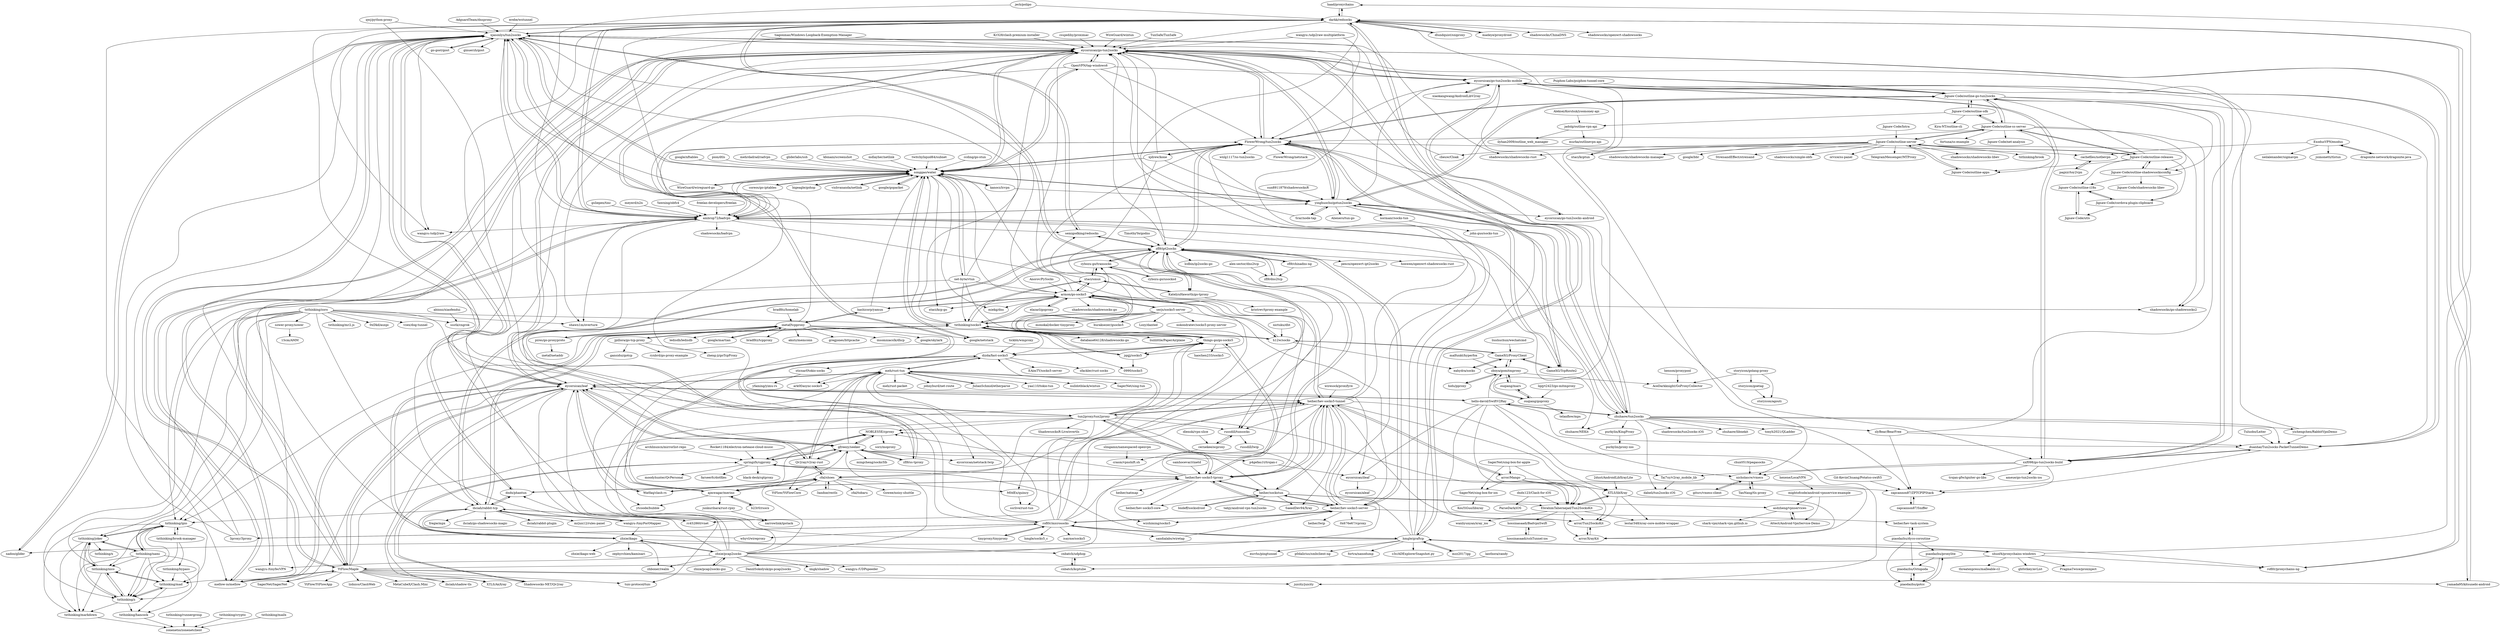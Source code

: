 digraph G {
"haad/proxychains" -> "darkk/redsocks" ["e"=1]
"AdguardTeam/dnsproxy" -> "xjasonlyu/tun2socks" ["e"=1]
"armon/go-socks5" -> "txthinking/socks5"
"armon/go-socks5" -> "things-go/go-socks5"
"armon/go-socks5" -> "h12w/socks"
"armon/go-socks5" -> "elazarl/goproxy" ["e"=1]
"armon/go-socks5" -> "xtaci/smux" ["e"=1]
"armon/go-socks5" -> "xtaci/kcp-go" ["e"=1]
"armon/go-socks5" -> "hashicorp/yamux" ["e"=1]
"armon/go-socks5" -> "serjs/socks5-server"
"armon/go-socks5" -> "eycorsican/go-tun2socks"
"armon/go-socks5" -> "songgao/water"
"armon/go-socks5" -> "cybozu-go/transocks"
"armon/go-socks5" -> "xjasonlyu/tun2socks"
"armon/go-socks5" -> "shadowsocks/go-shadowsocks2" ["e"=1]
"armon/go-socks5" -> "miekg/dns" ["e"=1]
"armon/go-socks5" -> "shadowsocks/shadowsocks-go" ["e"=1]
"3proxy/3proxy" -> "rofl0r/microsocks" ["e"=1]
"3proxy/3proxy" -> "xjasonlyu/tun2socks" ["e"=1]
"3proxy/3proxy" -> "darkk/redsocks" ["e"=1]
"3proxy/3proxy" -> "ambrop72/badvpn" ["e"=1]
"gsliepen/tinc" -> "ambrop72/badvpn" ["e"=1]
"meyerd/n2n" -> "ambrop72/badvpn" ["e"=1]
"Jigsaw-Code/outline-server" -> "Jigsaw-Code/outline-apps" ["e"=1]
"Jigsaw-Code/outline-server" -> "Jigsaw-Code/outline-ss-server"
"Jigsaw-Code/outline-server" -> "Jigsaw-Code/outline-releases"
"Jigsaw-Code/outline-server" -> "shadowsocks/shadowsocks-libev" ["e"=1]
"Jigsaw-Code/outline-server" -> "txthinking/brook" ["e"=1]
"Jigsaw-Code/outline-server" -> "shadowsocks/shadowsocks-manager" ["e"=1]
"Jigsaw-Code/outline-server" -> "xtaci/kcptun" ["e"=1]
"Jigsaw-Code/outline-server" -> "cbeuw/Cloak" ["e"=1]
"Jigsaw-Code/outline-server" -> "shadowsocks/shadowsocks-rust" ["e"=1]
"Jigsaw-Code/outline-server" -> "google/bbr" ["e"=1]
"Jigsaw-Code/outline-server" -> "StreisandEffect/streisand" ["e"=1]
"Jigsaw-Code/outline-server" -> "shadowsocks/simple-obfs" ["e"=1]
"Jigsaw-Code/outline-server" -> "orvice/ss-panel" ["e"=1]
"Jigsaw-Code/outline-server" -> "TelegramMessenger/MTProxy" ["e"=1]
"Jigsaw-Code/outline-server" -> "shadowsocks/go-shadowsocks2" ["e"=1]
"ccding/go-stun" -> "songgao/water" ["e"=1]
"yamada95/kitsunebi-android" -> "eycorsican/go-tun2socks" ["e"=1]
"Yawning/obfs4" -> "ambrop72/badvpn" ["e"=1]
"cbeuw/Cloak" -> "xjasonlyu/tun2socks" ["e"=1]
"bigeagle/gohop" -> "songgao/water" ["e"=1]
"xjasonlyu/tun2socks" -> "eycorsican/go-tun2socks"
"xjasonlyu/tun2socks" -> "heiher/hev-socks5-tunnel"
"xjasonlyu/tun2socks" -> "eycorsican/leaf"
"xjasonlyu/tun2socks" -> "ambrop72/badvpn"
"xjasonlyu/tun2socks" -> "tun2proxy/tun2proxy"
"xjasonlyu/tun2socks" -> "go-gost/gost" ["e"=1]
"xjasonlyu/tun2socks" -> "wangyu-/udp2raw" ["e"=1]
"xjasonlyu/tun2socks" -> "YtFlow/Maple"
"xjasonlyu/tun2socks" -> "ginuerzh/gost" ["e"=1]
"xjasonlyu/tun2socks" -> "songgao/water"
"xjasonlyu/tun2socks" -> "shadowsocks/shadowsocks-rust" ["e"=1]
"xjasonlyu/tun2socks" -> "mellow-io/mellow" ["e"=1]
"xjasonlyu/tun2socks" -> "dndx/phantun" ["e"=1]
"xjasonlyu/tun2socks" -> "darkk/redsocks"
"xjasonlyu/tun2socks" -> "nadoo/glider" ["e"=1]
"dlundquist/sniproxy" -> "darkk/redsocks" ["e"=1]
"ambrop72/badvpn" -> "eycorsican/go-tun2socks"
"ambrop72/badvpn" -> "darkk/redsocks"
"ambrop72/badvpn" -> "FlowerWrong/tun2socks"
"ambrop72/badvpn" -> "yinghuocho/gotun2socks"
"ambrop72/badvpn" -> "xjasonlyu/tun2socks"
"ambrop72/badvpn" -> "zhuhaow/tun2socks"
"ambrop72/badvpn" -> "russdill/tunsocks"
"ambrop72/badvpn" -> "zhuhaow/NEKit" ["e"=1]
"ambrop72/badvpn" -> "songgao/water"
"ambrop72/badvpn" -> "eycorsican/leaf"
"ambrop72/badvpn" -> "wangyu-/udp2raw" ["e"=1]
"ambrop72/badvpn" -> "shadowsocks/badvpn" ["e"=1]
"ambrop72/badvpn" -> "wangyu-/tinyfecVPN" ["e"=1]
"ambrop72/badvpn" -> "shawn1m/overture" ["e"=1]
"ambrop72/badvpn" -> "semigodking/redsocks" ["e"=1]
"txthinking/zoro" -> "txthinking/joker"
"txthinking/zoro" -> "txthinking/ipio"
"txthinking/zoro" -> "txthinking/nico"
"txthinking/zoro" -> "txthinking/mr2.js"
"txthinking/zoro" -> "txthinking/socks5"
"txthinking/zoro" -> "txthinking/nami"
"txthinking/zoro" -> "ssstk/cngrok"
"txthinking/zoro" -> "gfreezy/seeker"
"txthinking/zoro" -> "txthinking/mad"
"txthinking/zoro" -> "txthinking/z"
"txthinking/zoro" -> "shawn1m/overture" ["e"=1]
"txthinking/zoro" -> "sower-proxy/sower"
"txthinking/zoro" -> "0xDkd/auxpi" ["e"=1]
"txthinking/zoro" -> "vzex/dog-tunnel" ["e"=1]
"txthinking/zoro" -> "ihciah/rabbit-tcp"
"WireGuard/wireguard-go" -> "songgao/water" ["e"=1]
"WireGuard/wireguard-go" -> "xjasonlyu/tun2socks" ["e"=1]
"WireGuard/wintun" -> "eycorsican/go-tun2socks" ["e"=1]
"hmgle/graftcp" -> "mzz2017/gg" ["e"=1]
"hmgle/graftcp" -> "NOBLES5E/cproxy"
"hmgle/graftcp" -> "xjasonlyu/tun2socks"
"hmgle/graftcp" -> "eycorsican/go-tun2socks"
"hmgle/graftcp" -> "rofl0r/proxychains-ng" ["e"=1]
"hmgle/graftcp" -> "darkk/redsocks"
"hmgle/graftcp" -> "nadoo/glider" ["e"=1]
"hmgle/graftcp" -> "ambrop72/badvpn"
"hmgle/graftcp" -> "springzfx/cgproxy"
"hmgle/graftcp" -> "rofl0r/microsocks"
"hmgle/graftcp" -> "esrrhs/pingtunnel" ["e"=1]
"hmgle/graftcp" -> "shunf4/proxychains-windows"
"hmgle/graftcp" -> "p0dalirius/smbclient-ng" ["e"=1]
"hmgle/graftcp" -> "fortra/nanodump" ["e"=1]
"hmgle/graftcp" -> "c3c/ADExplorerSnapshot.py" ["e"=1]
"TunSafe/TunSafe" -> "eycorsican/go-tun2socks" ["e"=1]
"wangyu-/tinyfecVPN" -> "ambrop72/badvpn" ["e"=1]
"gfreezy/seeker" -> "eycorsican/leaf"
"gfreezy/seeker" -> "Qv2ray/v2ray-rust" ["e"=1]
"gfreezy/seeker" -> "zfl9/ss-tproxy" ["e"=1]
"gfreezy/seeker" -> "NOBLES5E/cproxy"
"gfreezy/seeker" -> "springzfx/cgproxy"
"gfreezy/seeker" -> "meh/rust-tun"
"gfreezy/seeker" -> "p4gefau1t/trojan-r" ["e"=1]
"gfreezy/seeker" -> "ajmwagar/merino"
"gfreezy/seeker" -> "eycorsican/netstack-lwip" ["e"=1]
"gfreezy/seeker" -> "juicity/juicity" ["e"=1]
"gfreezy/seeker" -> "mingcheng/socks5lb"
"TimothyYe/godns" -> "zfl9/ipt2socks" ["e"=1]
"Jigsaw-Code/outline-releases" -> "Jigsaw-Code/outline-shadowsocksconfig"
"Jigsaw-Code/outline-releases" -> "Jigsaw-Code/outline-server"
"Jigsaw-Code/outline-releases" -> "Jigsaw-Code/outline-ss-server"
"Jigsaw-Code/outline-releases" -> "Jigsaw-Code/outline-apps" ["e"=1]
"Jigsaw-Code/outline-releases" -> "Jigsaw-Code/outline-go-tun2socks"
"Jigsaw-Code/outline-releases" -> "Jigsaw-Code/cordova-plugin-clipboard"
"Jigsaw-Code/outline-releases" -> "Jigsaw-Code/outline-i18n"
"mellow-io/mellow" -> "YtFlow/Maple" ["e"=1]
"mellow-io/mellow" -> "eycorsican/go-tun2socks" ["e"=1]
"mellow-io/mellow" -> "eycorsican/leaf" ["e"=1]
"Jigsaw-Code/Intra" -> "Jigsaw-Code/outline-server" ["e"=1]
"sower-proxy/sower" -> "15cm/AMM" ["e"=1]
"Jigsaw-Code/outline-go-tun2socks" -> "xxf098/go-tun2socks-build"
"Jigsaw-Code/outline-go-tun2socks" -> "eycorsican/go-tun2socks-mobile"
"Jigsaw-Code/outline-go-tun2socks" -> "duanhai/Tun2socks-PacketTunnelDemo"
"Jigsaw-Code/outline-go-tun2socks" -> "FlowerWrong/tun2socks"
"Jigsaw-Code/outline-go-tun2socks" -> "eycorsican/go-tun2socks"
"Jigsaw-Code/outline-go-tun2socks" -> "Jigsaw-Code/outline-shadowsocksconfig"
"Jigsaw-Code/outline-go-tun2socks" -> "Jigsaw-Code/outline-ss-server"
"Jigsaw-Code/outline-go-tun2socks" -> "yinghuocho/gotun2socks"
"Jigsaw-Code/outline-go-tun2socks" -> "Jigsaw-Code/outline-sdk"
"ajmwagar/merino" -> "dizda/fast-socks5"
"ajmwagar/merino" -> "b23r0/rsocx" ["e"=1]
"ajmwagar/merino" -> "cfal/shoes"
"ajmwagar/merino" -> "ytcoode/bubble"
"ajmwagar/merino" -> "junkurihara/rust-rpxy" ["e"=1]
"ajmwagar/merino" -> "things-go/go-socks5"
"FlowerWrong/tun2socks" -> "yinghuocho/gotun2socks"
"FlowerWrong/tun2socks" -> "eycorsican/go-tun2socks"
"FlowerWrong/tun2socks" -> "ambrop72/badvpn"
"FlowerWrong/tun2socks" -> "Jigsaw-Code/outline-go-tun2socks"
"FlowerWrong/tun2socks" -> "eycorsican/go-tun2socks-mobile"
"FlowerWrong/tun2socks" -> "zhuhaow/tun2socks"
"FlowerWrong/tun2socks" -> "wxlg1117/ss-tun2socks"
"FlowerWrong/tun2socks" -> "songgao/water"
"FlowerWrong/tun2socks" -> "xxf098/go-tun2socks-build"
"FlowerWrong/tun2socks" -> "GameXG/TcpRoute2" ["e"=1]
"FlowerWrong/tun2socks" -> "zfl9/ipt2socks"
"FlowerWrong/tun2socks" -> "cachefiles/notbevpn"
"FlowerWrong/tun2socks" -> "FlowerWrong/netstack"
"FlowerWrong/tun2socks" -> "xjdrew/kone" ["e"=1]
"Jigsaw-Code/outline-apps" -> "Jigsaw-Code/outline-server" ["e"=1]
"Jigsaw-Code/outline-ss-server" -> "Jigsaw-Code/outline-sdk"
"Jigsaw-Code/outline-ss-server" -> "Jigsaw-Code/outline-go-tun2socks"
"Jigsaw-Code/outline-ss-server" -> "Jigsaw-Code/outline-server"
"Jigsaw-Code/outline-ss-server" -> "Jigsaw-Code/outline-shadowsocksconfig"
"Jigsaw-Code/outline-ss-server" -> "Jigsaw-Code/outline-releases"
"Jigsaw-Code/outline-ss-server" -> "Jigsaw-Code/outline-apps" ["e"=1]
"Jigsaw-Code/outline-ss-server" -> "shadowsocks/go-shadowsocks2" ["e"=1]
"Jigsaw-Code/outline-ss-server" -> "fortuna/ss-example"
"Jigsaw-Code/outline-ss-server" -> "FlowerWrong/tun2socks"
"Jigsaw-Code/outline-ss-server" -> "Jigsaw-Code/net-analysis" ["e"=1]
"ouqiang/mars" -> "ouqiang/goproxy"
"ouqiang/mars" -> "zboya/gomitmproxy"
"OpenVPN/tap-windows6" -> "songgao/water" ["e"=1]
"OpenVPN/tap-windows6" -> "eycorsican/go-tun2socks" ["e"=1]
"OpenVPN/tap-windows6" -> "yinghuocho/gotun2socks" ["e"=1]
"OpenVPN/tap-windows6" -> "ambrop72/badvpn" ["e"=1]
"OpenVPN/tap-windows6" -> "FlowerWrong/tun2socks" ["e"=1]
"OpenVPN/tap-windows6" -> "eycorsican/go-tun2socks-mobile" ["e"=1]
"JulianSchmid/etherparse" -> "meh/rust-tun" ["e"=1]
"eycorsican/go-tun2socks" -> "FlowerWrong/tun2socks"
"eycorsican/go-tun2socks" -> "ambrop72/badvpn"
"eycorsican/go-tun2socks" -> "yinghuocho/gotun2socks"
"eycorsican/go-tun2socks" -> "xjasonlyu/tun2socks"
"eycorsican/go-tun2socks" -> "eycorsican/go-tun2socks-mobile"
"eycorsican/go-tun2socks" -> "eycorsican/leaf"
"eycorsican/go-tun2socks" -> "mellow-io/mellow" ["e"=1]
"eycorsican/go-tun2socks" -> "songgao/water"
"eycorsican/go-tun2socks" -> "Jigsaw-Code/outline-go-tun2socks"
"eycorsican/go-tun2socks" -> "xxf098/go-tun2socks-build"
"eycorsican/go-tun2socks" -> "OpenVPN/tap-windows6" ["e"=1]
"eycorsican/go-tun2socks" -> "yamada95/kitsunebi-android" ["e"=1]
"eycorsican/go-tun2socks" -> "zhuhaow/tun2socks"
"eycorsican/go-tun2socks" -> "YtFlow/Maple"
"eycorsican/go-tun2socks" -> "shawn1m/overture" ["e"=1]
"eycorsican/go-tun2socks-mobile" -> "eycorsican/go-tun2socks-android"
"eycorsican/go-tun2socks-mobile" -> "duanhai/Tun2socks-PacketTunnelDemo"
"eycorsican/go-tun2socks-mobile" -> "xxf098/go-tun2socks-build"
"eycorsican/go-tun2socks-mobile" -> "eycorsican/go-tun2socks"
"eycorsican/go-tun2socks-mobile" -> "xiaokangwang/AndroidLibV2ray" ["e"=1]
"eycorsican/go-tun2socks-mobile" -> "nicholascw/vmecs"
"eycorsican/go-tun2socks-mobile" -> "Jigsaw-Code/outline-go-tun2socks"
"bradfitz/homelab" -> "inetaf/tcpproxy" ["e"=1]
"zfl9/ss-tproxy" -> "zfl9/ipt2socks" ["e"=1]
"zfl9/ss-tproxy" -> "gfreezy/seeker" ["e"=1]
"heiher/hev-socks5-server" -> "heiher/hev-socks5-tproxy"
"heiher/hev-socks5-server" -> "heiher/hev-socks5-tunnel"
"heiher/hev-socks5-server" -> "heiher/sockstun"
"heiher/hev-socks5-server" -> "wzshiming/socks5"
"heiher/hev-socks5-server" -> "rofl0r/microsocks"
"heiher/hev-socks5-server" -> "zfl9/ipt2socks"
"heiher/hev-socks5-server" -> "heiher/hev-task-system"
"heiher/hev-socks5-server" -> "heiher/lwip"
"heiher/hev-socks5-server" -> "0x676e67/vproxy" ["e"=1]
"zfl9/chinadns-ng" -> "zfl9/dns2tcp" ["e"=1]
"zfl9/chinadns-ng" -> "zfl9/ipt2socks" ["e"=1]
"storyicon/golang-proxy" -> "storyicon/goetag"
"storyicon/golang-proxy" -> "storyicon/agouti"
"storyicon/golang-proxy" -> "AceDarkknight/GoProxyCollector"
"google/nftables" -> "songgao/water" ["e"=1]
"wangyu-/udp2raw-multiplatform" -> "FlowerWrong/tun2socks" ["e"=1]
"wangyu-/udp2raw-multiplatform" -> "eycorsican/go-tun2socks" ["e"=1]
"ExodusVPN/exodus" -> "dragonite-network/dragonite-java" ["e"=1]
"ExodusVPN/exodus" -> "neilalexander/sigmavpn" ["e"=1]
"ExodusVPN/exodus" -> "jsimonetti/tlstun"
"ExodusVPN/exodus" -> "cachefiles/notbevpn"
"wangyu-/tinyPortMapper" -> "ihciah/rabbit-tcp" ["e"=1]
"wangyu-/tinyPortMapper" -> "eycorsican/go-tun2socks" ["e"=1]
"wangyu-/tinyPortMapper" -> "zhxie/ikago" ["e"=1]
"pion/dtls" -> "songgao/water" ["e"=1]
"Jigsaw-Code/outline-shadowsocksconfig" -> "Jigsaw-Code/outline-i18n"
"Jigsaw-Code/outline-shadowsocksconfig" -> "Jigsaw-Code/cordova-plugin-clipboard"
"Jigsaw-Code/outline-shadowsocksconfig" -> "Jigsaw-Code/shadowsocks-libev"
"Jigsaw-Code/outline-shadowsocksconfig" -> "Jigsaw-Code/outline-releases"
"ouqiang/goproxy" -> "ouqiang/mars"
"ouqiang/goproxy" -> "zboya/gomitmproxy"
"ouqiang/goproxy" -> "telanflow/mps"
"Git-KevinChuang/Potatso-swift5" -> "zapcannon87/ZPTCPIPStack" ["e"=1]
"Tuluobo/Leiter" -> "duanhai/Tun2socks-PacketTunnelDemo" ["e"=1]
"zapcannon87/Sniffer" -> "zapcannon87/ZPTCPIPStack"
"zlyBear/BearFree" -> "eycorsican/go-tun2socks-mobile" ["e"=1]
"zlyBear/BearFree" -> "zapcannon87/ZPTCPIPStack" ["e"=1]
"zlyBear/BearFree" -> "duanhai/Tun2socks-PacketTunnelDemo" ["e"=1]
"abinnz/xiaofendui" -> "ssstk/cngrok" ["e"=1]
"hidu/pproxy" -> "zboya/gomitmproxy"
"Srar/node-tap" -> "yinghuocho/gotun2socks" ["e"=1]
"Srar/node-tap" -> "eycorsican/go-tun2socks" ["e"=1]
"TanNang/tls-proxy" -> "nicholascw/vmecs"
"purkylin/KingProxy" -> "purkylin/proxy-nio"
"sun8911879/shadowsocksR" -> "yinghuocho/gotun2socks" ["e"=1]
"alex-sector/dns2tcp" -> "zfl9/dns2tcp" ["e"=1]
"eycorsican/go-tun2socks-android" -> "eycorsican/go-tun2socks-mobile"
"sticnarf/tokio-socks" -> "yfaming/yimu-rs"
"nicholascw/vmecs" -> "gitsrc/vmess-client"
"nicholascw/vmecs" -> "TanNang/tls-proxy"
"gitsrc/vmess-client" -> "nicholascw/vmecs"
"storyicon/goetag" -> "storyicon/agouti"
"Jigsaw-Code/cordova-plugin-clipboard" -> "Jigsaw-Code/outline-i18n"
"Jigsaw-Code/cordova-plugin-clipboard" -> "Jigsaw-Code/utls"
"Jigsaw-Code/outline-i18n" -> "Jigsaw-Code/cordova-plugin-clipboard"
"Jigsaw-Code/outline-i18n" -> "Jigsaw-Code/utls"
"rofl0r/proxychains-ng" -> "darkk/redsocks" ["e"=1]
"go-gost/gost" -> "xjasonlyu/tun2socks" ["e"=1]
"eycorsican/leaf" -> "YtFlow/Maple"
"eycorsican/leaf" -> "eycorsican/go-tun2socks"
"eycorsican/leaf" -> "mellow-io/mellow" ["e"=1]
"eycorsican/leaf" -> "xjasonlyu/tun2socks"
"eycorsican/leaf" -> "heiher/hev-socks5-tunnel"
"eycorsican/leaf" -> "eycorsican/ileaf"
"eycorsican/leaf" -> "hello-david/SwiftV2Ray" ["e"=1]
"eycorsican/leaf" -> "tuic-protocol/tuic" ["e"=1]
"eycorsican/leaf" -> "gfreezy/seeker"
"eycorsican/leaf" -> "Watfaq/clash-rs" ["e"=1]
"eycorsican/leaf" -> "SagerNet/SagerNet" ["e"=1]
"eycorsican/leaf" -> "ihciah/shadow-tls" ["e"=1]
"eycorsican/leaf" -> "meh/rust-tun"
"eycorsican/leaf" -> "XTLS/AnXray" ["e"=1]
"eycorsican/leaf" -> "Qv2ray/v2ray-rust" ["e"=1]
"hello-david/SwiftV2Ray" -> "duanhai/Tun2socks-PacketTunnelDemo" ["e"=1]
"hello-david/SwiftV2Ray" -> "Tai7sy/v2ray_mobile_lib" ["e"=1]
"hello-david/SwiftV2Ray" -> "eycorsican/go-tun2socks-mobile" ["e"=1]
"hello-david/SwiftV2Ray" -> "eycorsican/ileaf" ["e"=1]
"hello-david/SwiftV2Ray" -> "zhuhaow/tun2socks" ["e"=1]
"hello-david/SwiftV2Ray" -> "arror/Tun2SocksKit" ["e"=1]
"hello-david/SwiftV2Ray" -> "EbrahimTahernejad/Tun2SocksKit" ["e"=1]
"hello-david/SwiftV2Ray" -> "nicholascw/vmecs" ["e"=1]
"hello-david/SwiftV2Ray" -> "eycorsican/leaf" ["e"=1]
"archlinuxcn/mirrorlist-repo" -> "springzfx/cgproxy" ["e"=1]
"vishvananda/netlink" -> "songgao/water" ["e"=1]
"zhxie/ikago" -> "zhxie/pcap2socks"
"zhxie/ikago" -> "zhxie/ikago-web"
"zhxie/ikago" -> "ihciah/rabbit-tcp"
"zhxie/ikago" -> "txthinking/socks5"
"zhxie/ikago" -> "zhboner/realm" ["e"=1]
"zhxie/ikago" -> "zephyrchien/kaminari" ["e"=1]
"zhxie/ikago" -> "cnbatch/udphop"
"heiher/hev-socks5-tunnel" -> "heiher/sockstun"
"heiher/hev-socks5-tunnel" -> "heiher/hev-socks5-server"
"heiher/hev-socks5-tunnel" -> "xjasonlyu/tun2socks"
"heiher/hev-socks5-tunnel" -> "heiher/hev-socks5-tproxy"
"heiher/hev-socks5-tunnel" -> "tun2proxy/tun2proxy"
"heiher/hev-socks5-tunnel" -> "eycorsican/leaf"
"heiher/hev-socks5-tunnel" -> "EbrahimTahernejad/Tun2SocksKit"
"heiher/hev-socks5-tunnel" -> "arror/Mango"
"heiher/hev-socks5-tunnel" -> "eycorsican/go-tun2socks"
"heiher/hev-socks5-tunnel" -> "russdill/tunsocks"
"heiher/hev-socks5-tunnel" -> "arror/Tun2SocksKit"
"heiher/hev-socks5-tunnel" -> "zfl9/ipt2socks"
"heiher/hev-socks5-tunnel" -> "XTLS/libXray"
"heiher/hev-socks5-tunnel" -> "cfal/shoes"
"heiher/hev-socks5-tunnel" -> "SaeedDev94/Xray" ["e"=1]
"shunf4/proxychains-windows" -> "haad/proxychains" ["e"=1]
"shunf4/proxychains-windows" -> "PragmaTwice/proxinject" ["e"=1]
"shunf4/proxychains-windows" -> "hmgle/graftcp"
"shunf4/proxychains-windows" -> "rofl0r/proxychains-ng" ["e"=1]
"shunf4/proxychains-windows" -> "YtFlow/Maple"
"shunf4/proxychains-windows" -> "threatexpress/malleable-c2" ["e"=1]
"shunf4/proxychains-windows" -> "gh0stkey/avList"
"heiher/hev-socks5-tproxy" -> "heiher/hev-socks5-server"
"heiher/hev-socks5-tproxy" -> "heiher/hev-socks5-tunnel"
"heiher/hev-socks5-tproxy" -> "zfl9/ipt2socks"
"heiher/hev-socks5-tproxy" -> "heiher/sockstun"
"heiher/hev-socks5-tproxy" -> "wzshiming/socks5"
"heiher/hev-socks5-tproxy" -> "dndx/phantun" ["e"=1]
"heiher/hev-socks5-tproxy" -> "springzfx/cgproxy"
"heiher/hev-socks5-tproxy" -> "things-go/go-socks5"
"heiher/hev-socks5-tproxy" -> "semigodking/redsocks" ["e"=1]
"heiher/hev-socks5-tproxy" -> "NOBLES5E/cproxy"
"heiher/hev-socks5-tproxy" -> "heiher/natmap" ["e"=1]
"heiher/hev-socks5-tproxy" -> "heiher/hev-socks5-core"
"heiher/hev-socks5-tproxy" -> "tun2proxy/tun2proxy"
"jech/polipo" -> "darkk/redsocks" ["e"=1]
"jech/polipo" -> "ambrop72/badvpn" ["e"=1]
"zhxie/pcap2socks" -> "zhxie/ikago"
"zhxie/pcap2socks" -> "zhxie/pcap2socks-gui"
"zhxie/pcap2socks" -> "eycorsican/leaf"
"zhxie/pcap2socks" -> "eycorsican/go-tun2socks"
"zhxie/pcap2socks" -> "DaniilSokolyuk/go-pcap2socks"
"zhxie/pcap2socks" -> "imgk/shadow"
"zhxie/pcap2socks" -> "gfreezy/seeker"
"zhxie/pcap2socks" -> "zhboner/realm" ["e"=1]
"zhxie/pcap2socks" -> "FlowerWrong/tun2socks"
"zhxie/pcap2socks" -> "NOBLES5E/cproxy"
"zhxie/pcap2socks" -> "ihciah/rabbit-tcp"
"zhxie/pcap2socks" -> "dndx/phantun" ["e"=1]
"zhxie/pcap2socks" -> "wangyu-/UDPspeeder" ["e"=1]
"zhxie/pcap2socks" -> "wangyu-/tinyfecVPN" ["e"=1]
"zhxie/pcap2socks" -> "heiher/hev-socks5-tunnel"
"hashicorp/yamux" -> "armon/go-socks5" ["e"=1]
"hashicorp/yamux" -> "songgao/water" ["e"=1]
"hashicorp/yamux" -> "inetaf/tcpproxy" ["e"=1]
"Kr328/clash-premium-installer" -> "eycorsican/go-tun2socks" ["e"=1]
"jpillora/go-tcp-proxy" -> "inetaf/tcpproxy"
"jpillora/go-tcp-proxy" -> "zheng-ji/goTcpProxy"
"jpillora/go-tcp-proxy" -> "gansidui/gotcp" ["e"=1]
"jpillora/go-tcp-proxy" -> "rynbrd/go-proxy-example"
"mehrdadrad/radvpn" -> "songgao/water" ["e"=1]
"txthinking/ipio" -> "txthinking/joker"
"txthinking/ipio" -> "txthinking/mad"
"txthinking/ipio" -> "txthinking/nico"
"txthinking/ipio" -> "txthinking/brook-manager"
"txthinking/ipio" -> "txthinking/markdown"
"txthinking/ipio" -> "txthinking/nami"
"txthinking/ipio" -> "txthinking/z"
"mightofcode/android-vpnservice-example" -> "Attect/Android-VpnService-Demo"
"mightofcode/android-vpnservice-example" -> "asdzheng/vpnservices"
"zfl9/ipt2socks" -> "zfl9/dns2tcp"
"zfl9/ipt2socks" -> "heiher/hev-socks5-tproxy"
"zfl9/ipt2socks" -> "zfl9/ss-tproxy" ["e"=1]
"zfl9/ipt2socks" -> "semigodking/redsocks" ["e"=1]
"zfl9/ipt2socks" -> "zfl9/chinadns-ng" ["e"=1]
"zfl9/ipt2socks" -> "cybozu-go/transocks"
"zfl9/ipt2socks" -> "lcdbin/ip2socks-go" ["e"=1]
"zfl9/ipt2socks" -> "FlowerWrong/tun2socks"
"zfl9/ipt2socks" -> "pexcn/openwrt-ipt2socks"
"zfl9/ipt2socks" -> "heiher/hev-socks5-server"
"zfl9/ipt2socks" -> "eycorsican/go-tun2socks"
"zfl9/ipt2socks" -> "honwen/openwrt-shadowsocks-rust" ["e"=1]
"zfl9/ipt2socks" -> "ihciah/rabbit-tcp"
"zfl9/ipt2socks" -> "KatelynHaworth/go-tproxy"
"zfl9/ipt2socks" -> "rc452860/vnet" ["e"=1]
"things-go/go-socks5" -> "txthinking/socks5"
"things-go/go-socks5" -> "armon/go-socks5"
"things-go/go-socks5" -> "jqqjj/socks5"
"things-go/go-socks5" -> "haochen233/socks5"
"things-go/go-socks5" -> "dizda/fast-socks5"
"things-go/go-socks5" -> "heiher/hev-socks5-tproxy"
"Psiphon-Labs/psiphon-tunnel-core" -> "Jigsaw-Code/outline-go-tun2socks" ["e"=1]
"xxf098/go-tun2socks-build" -> "duanhai/Tun2socks-PacketTunnelDemo"
"xxf098/go-tun2socks-build" -> "Jigsaw-Code/outline-go-tun2socks"
"xxf098/go-tun2socks-build" -> "eycorsican/go-tun2socks-mobile"
"xxf098/go-tun2socks-build" -> "zapcannon87/ZPTCPIPStack"
"xxf098/go-tun2socks-build" -> "Tai7sy/v2ray_mobile_lib"
"xxf098/go-tun2socks-build" -> "ameue/go-tun2socks-ios"
"xxf098/go-tun2socks-build" -> "trojan-gfw/igniter-go-libs" ["e"=1]
"xxf098/go-tun2socks-build" -> "nicholascw/vmecs"
"bndeff/socksdroid" -> "heiher/sockstun" ["e"=1]
"springzfx/cgproxy" -> "NOBLES5E/cproxy"
"springzfx/cgproxy" -> "Shadowsocks-NET/Qv2ray" ["e"=1]
"springzfx/cgproxy" -> "black-desk/cgtproxy"
"springzfx/cgproxy" -> "moodyhunter/QvPersonal" ["e"=1]
"springzfx/cgproxy" -> "gfreezy/seeker"
"springzfx/cgproxy" -> "farseerfc/dotfiles" ["e"=1]
"springzfx/cgproxy" -> "heiher/hev-socks5-tproxy"
"zfl9/dns2tcp" -> "zfl9/ipt2socks"
"eahydra/socks" -> "GameXG/ProxyClient"
"dizda/fast-socks5" -> "ajmwagar/merino"
"dizda/fast-socks5" -> "ark0f/async-socks5"
"dizda/fast-socks5" -> "sticnarf/tokio-socks"
"dizda/fast-socks5" -> "meh/rust-tun"
"dizda/fast-socks5" -> "ytcoode/bubble"
"dizda/fast-socks5" -> "things-go/go-socks5"
"dizda/fast-socks5" -> "EAimTY/socks5-server"
"dizda/fast-socks5" -> "sfackler/rust-socks"
"jqqjj/socks5" -> "0990/socks5"
"jqqjj/socks5" -> "txthinking/socks5"
"ihciah/rabbit-tcp" -> "ihciah/rabbit-plugin"
"ihciah/rabbit-tcp" -> "zhxie/ikago"
"ihciah/rabbit-tcp" -> "mrjun12/rules-panel" ["e"=1]
"ihciah/rabbit-tcp" -> "txthinking/socks5"
"ihciah/rabbit-tcp" -> "dndx/phantun" ["e"=1]
"ihciah/rabbit-tcp" -> "wangyu-/tinyPortMapper" ["e"=1]
"ihciah/rabbit-tcp" -> "zfl9/ipt2socks"
"ihciah/rabbit-tcp" -> "rc452860/vnet" ["e"=1]
"ihciah/rabbit-tcp" -> "txthinking/ipio"
"ihciah/rabbit-tcp" -> "fregie/mpx" ["e"=1]
"ihciah/rabbit-tcp" -> "ihciah/go-shadowsocks-magic"
"txthinking/bypass" -> "txthinking/z"
"txthinking/bypass" -> "txthinking/mad"
"Tai7sy/v2ray_mobile_lib" -> "daheli/tun2socks-iOS"
"txthinking/nami" -> "txthinking/joker"
"txthinking/nami" -> "txthinking/z"
"txthinking/nami" -> "txthinking/nico"
"txthinking/nami" -> "txthinking/mad"
"txthinking/nami" -> "txthinking/ipio"
"txthinking/nami" -> "txthinking/hancock"
"txthinking/nami" -> "txthinking/markdown"
"zhxie/pcap2socks-gui" -> "zhxie/pcap2socks"
"txthinking/joker" -> "txthinking/z"
"txthinking/joker" -> "txthinking/nami"
"txthinking/joker" -> "txthinking/nico"
"txthinking/joker" -> "txthinking/ipio"
"txthinking/joker" -> "txthinking/markdown"
"txthinking/joker" -> "txthinking/x"
"chux0519/pegasocks" -> "nicholascw/vmecs"
"russdill/tunsocks" -> "cernekee/ocproxy"
"russdill/tunsocks" -> "russdill/lwip"
"txthinking/nico" -> "txthinking/markdown"
"txthinking/nico" -> "txthinking/mad"
"txthinking/nico" -> "txthinking/z"
"txthinking/nico" -> "txthinking/joker"
"duanhai/Tun2socks-PacketTunnelDemo" -> "xxf098/go-tun2socks-build"
"duanhai/Tun2socks-PacketTunnelDemo" -> "eycorsican/go-tun2socks-mobile"
"duanhai/Tun2socks-PacketTunnelDemo" -> "zapcannon87/ZPTCPIPStack"
"txthinking/runnergroup" -> "zonenetio/zonenetclient"
"txthinking/crypto" -> "zonenetio/zonenetclient"
"google/gopacket" -> "songgao/water" ["e"=1]
"Qv2ray/v2ray-rust" -> "YtFlow/YtFlowCore" ["e"=1]
"Qv2ray/v2ray-rust" -> "meh/rust-tun" ["e"=1]
"Qv2ray/v2ray-rust" -> "cfal/shoes" ["e"=1]
"Qv2ray/v2ray-rust" -> "gfreezy/seeker" ["e"=1]
"Qv2ray/v2ray-rust" -> "eycorsican/leaf" ["e"=1]
"elazarl/goproxy" -> "armon/go-socks5" ["e"=1]
"lqqyt2423/go-mitmproxy" -> "ouqiang/goproxy" ["e"=1]
"Anorov/PySocks" -> "armon/go-socks5" ["e"=1]
"google/martian" -> "inetaf/tcpproxy" ["e"=1]
"net-byte/vtun" -> "songgao/water" ["e"=1]
"net-byte/vtun" -> "txthinking/ipio" ["e"=1]
"net-byte/vtun" -> "things-go/go-socks5" ["e"=1]
"net-byte/vtun" -> "txthinking/socks5" ["e"=1]
"net-byte/vtun" -> "armon/go-socks5" ["e"=1]
"net-byte/vtun" -> "xjasonlyu/tun2socks" ["e"=1]
"coreos/go-iptables" -> "songgao/water" ["e"=1]
"hexene/LocalVPN" -> "mightofcode/android-vpnservice-example" ["e"=1]
"csujedihy/proximac" -> "eycorsican/go-tun2socks" ["e"=1]
"Shadowsocks-NET/Qv2ray" -> "springzfx/cgproxy" ["e"=1]
"txthinking/mad" -> "txthinking/z"
"txthinking/mad" -> "txthinking/hancock"
"txthinking/mad" -> "txthinking/nico"
"madeye/proxydroid" -> "darkk/redsocks" ["e"=1]
"YtFlow/Maple" -> "eycorsican/leaf"
"YtFlow/Maple" -> "mellow-io/mellow" ["e"=1]
"YtFlow/Maple" -> "xjasonlyu/tun2socks"
"YtFlow/Maple" -> "eycorsican/go-tun2socks"
"YtFlow/Maple" -> "MetaCubeX/Clash.Mini" ["e"=1]
"YtFlow/Maple" -> "Shadowsocks-NET/Qv2ray" ["e"=1]
"YtFlow/Maple" -> "SagerNet/SagerNet" ["e"=1]
"YtFlow/Maple" -> "tuic-protocol/tuic" ["e"=1]
"YtFlow/Maple" -> "heiher/hev-socks5-tunnel"
"YtFlow/Maple" -> "YtFlow/YtFlowApp"
"YtFlow/Maple" -> "XTLS/AnXray" ["e"=1]
"YtFlow/Maple" -> "ihciah/shadow-tls" ["e"=1]
"YtFlow/Maple" -> "lzdnico/ClashWeb" ["e"=1]
"YtFlow/Maple" -> "yamada95/kitsunebi-android" ["e"=1]
"YtFlow/Maple" -> "juicity/juicity" ["e"=1]
"AlekseyKorshuk/yoomoney-api" -> "jadolg/outline-vpn-api" ["e"=1]
"b23r0/rsocx" -> "ajmwagar/merino" ["e"=1]
"2dust/AndroidLibXrayLite" -> "XTLS/libXray" ["e"=1]
"NOBLES5E/cproxy" -> "springzfx/cgproxy"
"NOBLES5E/cproxy" -> "sorz/moproxy"
"NOBLES5E/cproxy" -> "gfreezy/seeker"
"asdzheng/vpnservices" -> "Attect/Android-VpnService-Demo"
"asdzheng/vpnservices" -> "shark-vpn/shark-vpn.github.io"
"p4gefau1t/trojan-r" -> "eycorsican/ileaf" ["e"=1]
"jadolg/outline-vpn-api" -> "ilyhan2009/outline_web_manager"
"jadolg/outline-vpn-api" -> "murka/outlinevpn-api"
"normanr/socks-tun" -> "john-guo/socks-tun"
"eycorsican/ileaf" -> "eycorsican/aleaf"
"eycorsican/ileaf" -> "zapcannon87/ZPTCPIPStack"
"txthinking/z" -> "txthinking/mad"
"txthinking/z" -> "txthinking/joker"
"txthinking/z" -> "txthinking/hancock"
"txthinking/z" -> "txthinking/markdown"
"txthinking/z" -> "txthinking/nico"
"txthinking/hancock" -> "zonenetio/zonenetclient"
"tinyproxy/tinyproxy" -> "rofl0r/microsocks" ["e"=1]
"tinyproxy/tinyproxy" -> "darkk/redsocks" ["e"=1]
"mzz2017/gg" -> "hmgle/graftcp" ["e"=1]
"whyvl/wireproxy" -> "xjasonlyu/tun2socks" ["e"=1]
"darkk/redsocks" -> "semigodking/redsocks" ["e"=1]
"darkk/redsocks" -> "ambrop72/badvpn"
"darkk/redsocks" -> "madeye/proxydroid" ["e"=1]
"darkk/redsocks" -> "eycorsican/go-tun2socks"
"darkk/redsocks" -> "xjasonlyu/tun2socks"
"darkk/redsocks" -> "rofl0r/proxychains-ng" ["e"=1]
"darkk/redsocks" -> "wangyu-/udp2raw" ["e"=1]
"darkk/redsocks" -> "zfl9/ss-tproxy" ["e"=1]
"darkk/redsocks" -> "zfl9/ipt2socks"
"darkk/redsocks" -> "dlundquist/sniproxy" ["e"=1]
"darkk/redsocks" -> "shadowsocks/ChinaDNS" ["e"=1]
"darkk/redsocks" -> "shadowsocks/openwrt-shadowsocks" ["e"=1]
"darkk/redsocks" -> "haad/proxychains" ["e"=1]
"darkk/redsocks" -> "xtaci/kcptun" ["e"=1]
"darkk/redsocks" -> "hmgle/graftcp"
"dndx/phantun" -> "xjasonlyu/tun2socks" ["e"=1]
"dndx/phantun" -> "heiher/hev-socks5-tproxy" ["e"=1]
"dndx/phantun" -> "ihciah/rabbit-tcp" ["e"=1]
"GameXG/TcpRoute2" -> "GameXG/ProxyClient" ["e"=1]
"GameXG/TcpRoute2" -> "yinghuocho/gotun2socks" ["e"=1]
"GameXG/TcpRoute2" -> "FlowerWrong/tun2socks" ["e"=1]
"tun2proxy/tun2proxy" -> "heiher/hev-socks5-tunnel"
"tun2proxy/tun2proxy" -> "xjasonlyu/tun2socks"
"tun2proxy/tun2proxy" -> "ShadowsocksR-Live/overtls" ["e"=1]
"tun2proxy/tun2proxy" -> "cfal/shoes"
"tun2proxy/tun2proxy" -> "meh/rust-tun"
"tun2proxy/tun2proxy" -> "dizda/fast-socks5"
"tun2proxy/tun2proxy" -> "heiher/hev-socks5-tproxy"
"tun2proxy/tun2proxy" -> "heiher/sockstun"
"tun2proxy/tun2proxy" -> "narrowlink/ipstack"
"tun2proxy/tun2proxy" -> "M0dEx/quincy"
"tun2proxy/tun2proxy" -> "russdill/tunsocks"
"tun2proxy/tun2proxy" -> "eycorsican/leaf"
"tun2proxy/tun2proxy" -> "EbrahimTahernejad/Tun2SocksKit"
"tun2proxy/tun2proxy" -> "things-go/go-socks5"
"tun2proxy/tun2proxy" -> "NOBLES5E/cproxy"
"freelan-developers/freelan" -> "ambrop72/badvpn" ["e"=1]
"GameXG/ProxyClient" -> "eahydra/socks"
"GameXG/ProxyClient" -> "GameXG/TcpRoute2" ["e"=1]
"GameXG/ProxyClient" -> "zboya/gomitmproxy"
"GameXG/ProxyClient" -> "h12w/socks"
"samhocevar/rinetd" -> "heiher/hev-socks5-tproxy" ["e"=1]
"pagxir/toy2vpn" -> "cachefiles/notbevpn"
"yinghuocho/gotun2socks" -> "FlowerWrong/tun2socks"
"yinghuocho/gotun2socks" -> "eycorsican/go-tun2socks"
"yinghuocho/gotun2socks" -> "songgao/water"
"yinghuocho/gotun2socks" -> "eycorsican/go-tun2socks-mobile"
"yinghuocho/gotun2socks" -> "Alienero/tun-go" ["e"=1]
"yinghuocho/gotun2socks" -> "ambrop72/badvpn"
"yinghuocho/gotun2socks" -> "zhuhaow/tun2socks"
"yinghuocho/gotun2socks" -> "GameXG/TcpRoute2" ["e"=1]
"yinghuocho/gotun2socks" -> "normanr/socks-tun"
"yinghuocho/gotun2socks" -> "eycorsican/go-tun2socks-android"
"yinghuocho/gotun2socks" -> "Srar/node-tap" ["e"=1]
"yinghuocho/gotun2socks" -> "Jigsaw-Code/outline-go-tun2socks"
"cfal/shoes" -> "Gowee/noisy-shuttle" ["e"=1]
"cfal/shoes" -> "YtFlow/YtFlowCore"
"cfal/shoes" -> "3andne/restls" ["e"=1]
"cfal/shoes" -> "Watfaq/clash-rs" ["e"=1]
"cfal/shoes" -> "M0dEx/quincy"
"cfal/shoes" -> "Qv2ray/v2ray-rust" ["e"=1]
"cfal/shoes" -> "cfal/tobaru"
"cfal/shoes" -> "ajmwagar/merino"
"txthinking/markdown" -> "zonenetio/zonenetclient"
"txthinking/mailx" -> "zonenetio/zonenetclient"
"h12w/socks" -> "armon/go-socks5"
"h12w/socks" -> "txthinking/socks5"
"h12w/socks" -> "eahydra/socks"
"h12w/socks" -> "GameXG/ProxyClient"
"erebe/wstunnel" -> "xjasonlyu/tun2socks" ["e"=1]
"Watfaq/clash-rs" -> "cfal/shoes" ["e"=1]
"Watfaq/clash-rs" -> "eycorsican/leaf" ["e"=1]
"zhuhaow/tun2socks" -> "shadowsocks/tun2socks-iOS" ["e"=1]
"zhuhaow/tun2socks" -> "yinghuocho/gotun2socks"
"zhuhaow/tun2socks" -> "duanhai/Tun2socks-PacketTunnelDemo"
"zhuhaow/tun2socks" -> "FlowerWrong/tun2socks"
"zhuhaow/tun2socks" -> "zapcannon87/ZPTCPIPStack"
"zhuhaow/tun2socks" -> "zhuhaow/libnekit" ["e"=1]
"zhuhaow/tun2socks" -> "hello-david/SwiftV2Ray" ["e"=1]
"zhuhaow/tun2socks" -> "yichengchen/RabbitVpnDemo" ["e"=1]
"zhuhaow/tun2socks" -> "daheli/tun2socks-iOS"
"zhuhaow/tun2socks" -> "zhuhaow/NEKit" ["e"=1]
"zhuhaow/tun2socks" -> "tonyh2021/QLadder" ["e"=1]
"zhuhaow/tun2socks" -> "purkylin/KingProxy"
"zhuhaow/tun2socks" -> "eycorsican/go-tun2socks"
"zhuhaow/tun2socks" -> "ambrop72/badvpn"
"zhuhaow/tun2socks" -> "zlyBear/BearFree" ["e"=1]
"3andne/restls" -> "cfal/shoes" ["e"=1]
"arror/Mango" -> "arror/XrayKit"
"arror/Mango" -> "arror/Tun2SocksKit"
"arror/Mango" -> "SagerNet/sing-box-for-ios"
"arror/Mango" -> "XTLS/libXray"
"arror/Mango" -> "EbrahimTahernejad/Tun2SocksKit"
"arror/Mango" -> "heiher/hev-socks5-tunnel"
"dlenski/vpn-slice" -> "cernekee/ocproxy" ["e"=1]
"sandialabs/wiretap" -> "heiher/hev-socks5-server" ["e"=1]
"M0dEx/quincy" -> "ssrlive/rust-tun"
"cybozu-go/transocks" -> "cybozu-go/usocksd"
"cybozu-go/transocks" -> "zfl9/ipt2socks"
"cybozu-go/transocks" -> "KatelynHaworth/go-tproxy"
"cybozu-go/transocks" -> "xtaci/smux" ["e"=1]
"nictuku/dht" -> "h12w/socks" ["e"=1]
"cnbatch/udphop" -> "cnbatch/kcptube"
"kanocz/lcvpn" -> "songgao/water" ["e"=1]
"kanocz/lcvpn" -> "yinghuocho/gotun2socks" ["e"=1]
"xjdrew/kone" -> "FlowerWrong/tun2socks" ["e"=1]
"xjdrew/kone" -> "russdill/tunsocks" ["e"=1]
"xjdrew/kone" -> "eycorsican/go-tun2socks" ["e"=1]
"xjdrew/kone" -> "songgao/water" ["e"=1]
"xjdrew/kone" -> "yinghuocho/gotun2socks" ["e"=1]
"txthinking/brook-manager" -> "txthinking/z"
"txthinking/brook-manager" -> "txthinking/ipio"
"txthinking/brook-manager" -> "txthinking/bypass"
"junkurihara/rust-rpxy" -> "narrowlink/ipstack" ["e"=1]
"cybozu-go/usocksd" -> "cybozu-go/transocks"
"piaodazhu/dyco-coroutine" -> "piaodazhu/Octopoda"
"piaodazhu/dyco-coroutine" -> "piaodazhu/gotcc"
"piaodazhu/dyco-coroutine" -> "piaodazhu/proxylite"
"piaodazhu/dyco-coroutine" -> "heiher/hev-task-system"
"dxdx123/Clash-for-iOS" -> "ParseDark/iOS"
"dxdx123/Clash-for-iOS" -> "EbrahimTahernejad/Tun2SocksKit"
"cnbatch/kcptube" -> "cnbatch/udphop"
"Attect/Android-VpnService-Demo" -> "asdzheng/vpnservices"
"arror/Tun2SocksKit" -> "arror/XrayKit"
"qwj/python-proxy" -> "xjasonlyu/tun2socks" ["e"=1]
"qwj/python-proxy" -> "rofl0r/microsocks" ["e"=1]
"malfunkt/hyperfox" -> "zboya/gomitmproxy" ["e"=1]
"tickbh/wmproxy" -> "dizda/fast-socks5" ["e"=1]
"heiher/sockstun" -> "heiher/hev-socks5-tunnel"
"heiher/sockstun" -> "heiher/hev-socks5-server"
"heiher/sockstun" -> "heiher/hev-socks5-tproxy"
"heiher/sockstun" -> "tabjy/android-vpn-tun2socks"
"heiher/sockstun" -> "EbrahimTahernejad/Tun2SocksKit"
"heiher/sockstun" -> "bndeff/socksdroid" ["e"=1]
"heiher/sockstun" -> "heiher/hev-socks5-core"
"heiher/sockstun" -> "asdzheng/vpnservices"
"heiher/sockstun" -> "SaeedDev94/Xray" ["e"=1]
"wiresock/proxifyre" -> "heiher/hev-socks5-tunnel" ["e"=1]
"gliderlabs/ssh" -> "songgao/water" ["e"=1]
"Jigsaw-Code/outline-sdk" -> "Jigsaw-Code/outline-ss-server"
"Jigsaw-Code/outline-sdk" -> "Jigsaw-Code/outline-go-tun2socks"
"Jigsaw-Code/outline-sdk" -> "Kira-NT/outline-cli"
"Jigsaw-Code/outline-sdk" -> "jadolg/outline-vpn-api"
"xtaci/smux" -> "KatelynHaworth/go-tproxy" ["e"=1]
"xtaci/smux" -> "armon/go-socks5" ["e"=1]
"xtaci/smux" -> "songgao/water" ["e"=1]
"xtaci/smux" -> "cybozu-go/transocks" ["e"=1]
"xtaci/smux" -> "txthinking/socks5" ["e"=1]
"kbinani/screenshot" -> "songgao/water" ["e"=1]
"lanthora/candy" -> "cnbatch/kcptube" ["e"=1]
"liushuchun/wechatcmd" -> "GameXG/ProxyClient" ["e"=1]
"slingamn/namespaced-openvpn" -> "crasm/vpnshift.sh" ["e"=1]
"SagerNet/sing-box-for-apple" -> "SagerNet/sing-box-for-ios" ["e"=1]
"SagerNet/sing-box-for-apple" -> "arror/Mango" ["e"=1]
"SagerNet/sing-box-for-apple" -> "XTLS/libXray" ["e"=1]
"zboya/gomitmproxy" -> "ouqiang/mars"
"zboya/gomitmproxy" -> "ouqiang/goproxy"
"zboya/gomitmproxy" -> "hidu/pproxy"
"zboya/gomitmproxy" -> "GameXG/ProxyClient"
"zboya/gomitmproxy" -> "AceDarkknight/GoProxyCollector"
"cernekee/ocproxy" -> "russdill/tunsocks"
"cernekee/ocproxy" -> "crasm/vpnshift.sh"
"pires/go-proxyproto" -> "inetaf/netaddr" ["e"=1]
"pires/go-proxyproto" -> "inetaf/tcpproxy"
"EbrahimTahernejad/Tun2SocksKit" -> "XTLS/libXray"
"EbrahimTahernejad/Tun2SocksKit" -> "arror/Tun2SocksKit"
"EbrahimTahernejad/Tun2SocksKit" -> "wanliyunyan/xray_ios"
"EbrahimTahernejad/Tun2SocksKit" -> "hossinasaadi/BadvpnSwift"
"EbrahimTahernejad/Tun2SocksKit" -> "lestar348/xray-core-mobile-wrapper"
"EbrahimTahernejad/Tun2SocksKit" -> "arror/XrayKit"
"hossinasaadi/BadvpnSwift" -> "hossinasaadi/sshTunnel-ios"
"SagerNet/sing-box-for-ios" -> "KouYiGuo/libxray"
"XTLS/libXray" -> "EbrahimTahernejad/Tun2SocksKit"
"XTLS/libXray" -> "arror/Tun2SocksKit"
"XTLS/libXray" -> "arror/XrayKit"
"XTLS/libXray" -> "lestar348/xray-core-mobile-wrapper"
"piaodazhu/Octopoda" -> "piaodazhu/gotcc"
"piaodazhu/gotcc" -> "piaodazhu/Octopoda"
"piaodazhu/gotcc" -> "piaodazhu/proxylite"
"piaodazhu/proxylite" -> "piaodazhu/gotcc"
"piaodazhu/proxylite" -> "piaodazhu/Octopoda"
"arror/XrayKit" -> "arror/Tun2SocksKit"
"xiaokangwang/AndroidLibV2ray" -> "eycorsican/go-tun2socks-mobile" ["e"=1]
"hossinasaadi/sshTunnel-ios" -> "hossinasaadi/BadvpnSwift"
"semigodking/redsocks" -> "darkk/redsocks" ["e"=1]
"semigodking/redsocks" -> "zfl9/ipt2socks" ["e"=1]
"serjs/socks5-server" -> "armon/go-socks5"
"serjs/socks5-server" -> "things-go/go-socks5"
"serjs/socks5-server" -> "txthinking/socks5"
"serjs/socks5-server" -> "Lozy/danted" ["e"=1]
"serjs/socks5-server" -> "jqqjj/socks5"
"serjs/socks5-server" -> "nskondratev/socks5-proxy-server"
"serjs/socks5-server" -> "monokal/docker-tinyproxy"
"serjs/socks5-server" -> "heiher/hev-socks5-server"
"serjs/socks5-server" -> "buraksezer/gsocks5"
"inetaf/tcpproxy" -> "jpillora/go-tcp-proxy"
"inetaf/tcpproxy" -> "bradfitz/tcpproxy" ["e"=1]
"inetaf/tcpproxy" -> "hashicorp/yamux" ["e"=1]
"inetaf/tcpproxy" -> "pires/go-proxyproto"
"inetaf/tcpproxy" -> "google/netstack" ["e"=1]
"inetaf/tcpproxy" -> "google/martian" ["e"=1]
"inetaf/tcpproxy" -> "akutz/memconn"
"inetaf/tcpproxy" -> "gregjones/httpcache" ["e"=1]
"inetaf/tcpproxy" -> "insomniacslk/dhcp" ["e"=1]
"inetaf/tcpproxy" -> "songgao/water"
"inetaf/tcpproxy" -> "things-go/go-socks5"
"inetaf/tcpproxy" -> "google/skylark" ["e"=1]
"inetaf/tcpproxy" -> "ledisdb/ledisdb" ["e"=1]
"google/netstack" -> "songgao/water" ["e"=1]
"mdlayher/netlink" -> "songgao/water" ["e"=1]
"txthinking/socks5" -> "things-go/go-socks5"
"txthinking/socks5" -> "armon/go-socks5"
"txthinking/socks5" -> "jqqjj/socks5"
"txthinking/socks5" -> "txthinking/ipio"
"txthinking/socks5" -> "0990/socks5"
"txthinking/socks5" -> "h12w/socks"
"txthinking/socks5" -> "ihciah/rabbit-tcp"
"txthinking/socks5" -> "zhxie/ikago"
"txthinking/socks5" -> "xtaci/smux" ["e"=1]
"txthinking/socks5" -> "database64128/shadowsocks-go" ["e"=1]
"txthinking/socks5" -> "dizda/fast-socks5"
"txthinking/socks5" -> "eycorsican/go-tun2socks"
"txthinking/socks5" -> "liulilittle/PaperAirplane" ["e"=1]
"txthinking/socks5" -> "FlowerWrong/tun2socks"
"txthinking/socks5" -> "songgao/water"
"twitchyliquid64/subnet" -> "songgao/water" ["e"=1]
"henson/proxypool" -> "AceDarkknight/GoProxyCollector" ["e"=1]
"rofl0r/microsocks" -> "heiher/hev-socks5-server"
"rofl0r/microsocks" -> "3proxy/3proxy" ["e"=1]
"rofl0r/microsocks" -> "tinyproxy/tinyproxy" ["e"=1]
"rofl0r/microsocks" -> "xjasonlyu/tun2socks"
"rofl0r/microsocks" -> "darkk/redsocks"
"rofl0r/microsocks" -> "heiher/hev-socks5-tunnel"
"rofl0r/microsocks" -> "armon/go-socks5"
"rofl0r/microsocks" -> "heiher/hev-socks5-tproxy"
"rofl0r/microsocks" -> "things-go/go-socks5"
"rofl0r/microsocks" -> "isayme/socks5" ["e"=1]
"rofl0r/microsocks" -> "zfl9/ipt2socks"
"rofl0r/microsocks" -> "whyvl/wireproxy" ["e"=1]
"rofl0r/microsocks" -> "hmgle/graftcp"
"rofl0r/microsocks" -> "hmgle/socks5_c" ["e"=1]
"rofl0r/microsocks" -> "sandialabs/wiretap" ["e"=1]
"yichengchen/RabbitVpnDemo" -> "eycorsican/go-tun2socks-mobile" ["e"=1]
"yichengchen/RabbitVpnDemo" -> "duanhai/Tun2socks-PacketTunnelDemo" ["e"=1]
"Rocket1184/electron-netease-cloud-music" -> "springzfx/cgproxy" ["e"=1]
"heiher/hev-task-system" -> "piaodazhu/dyco-coroutine"
"cachefiles/notbevpn" -> "pagxir/toy2vpn"
"nadoo/glider" -> "xjasonlyu/tun2socks" ["e"=1]
"dragonite-network/dragonite-java" -> "ExodusVPN/exodus" ["e"=1]
"meh/rust-tun" -> "yaa110/tokio-tun"
"meh/rust-tun" -> "ssrlive/rust-tun"
"meh/rust-tun" -> "eycorsican/netstack-lwip" ["e"=1]
"meh/rust-tun" -> "nulldotblack/wintun"
"meh/rust-tun" -> "JulianSchmid/etherparse" ["e"=1]
"meh/rust-tun" -> "SagerNet/sing-tun" ["e"=1]
"meh/rust-tun" -> "Qv2ray/v2ray-rust" ["e"=1]
"meh/rust-tun" -> "meh/rust-packet"
"meh/rust-tun" -> "dizda/fast-socks5"
"meh/rust-tun" -> "johnyburd/net-route" ["e"=1]
"meh/rust-tun" -> "eycorsican/leaf"
"meh/rust-tun" -> "narrowlink/ipstack"
"meh/rust-tun" -> "ark0f/async-socks5"
"songgao/water" -> "bigeagle/gohop" ["e"=1]
"songgao/water" -> "yinghuocho/gotun2socks"
"songgao/water" -> "eycorsican/go-tun2socks"
"songgao/water" -> "vishvananda/netlink" ["e"=1]
"songgao/water" -> "kanocz/lcvpn" ["e"=1]
"songgao/water" -> "OpenVPN/tap-windows6" ["e"=1]
"songgao/water" -> "google/gopacket" ["e"=1]
"songgao/water" -> "xtaci/kcp-go" ["e"=1]
"songgao/water" -> "google/netstack" ["e"=1]
"songgao/water" -> "FlowerWrong/tun2socks"
"songgao/water" -> "net-byte/vtun" ["e"=1]
"songgao/water" -> "WireGuard/wireguard-go" ["e"=1]
"songgao/water" -> "miekg/dns" ["e"=1]
"songgao/water" -> "xjasonlyu/tun2socks"
"songgao/water" -> "coreos/go-iptables" ["e"=1]
"tiagonmas/Windows-Loopback-Exemption-Manager" -> "eycorsican/go-tun2socks" ["e"=1]
"tiagonmas/Windows-Loopback-Exemption-Manager" -> "YtFlow/Maple" ["e"=1]
"zapcannon87/ZPTCPIPStack" -> "zapcannon87/Sniffer"
"KatelynHaworth/go-tproxy" -> "kristrev/tproxy-example"
"KatelynHaworth/go-tproxy" -> "xtaci/smux" ["e"=1]
"Jigsaw-Code/utls" -> "Jigsaw-Code/outline-i18n"
"haad/proxychains" ["l"="-45.14,-32.221", "c"=53]
"darkk/redsocks" ["l"="-44.11,13.316"]
"AdguardTeam/dnsproxy" ["l"="-51.637,13.023", "c"=200]
"xjasonlyu/tun2socks" ["l"="-44.066,13.275"]
"armon/go-socks5" ["l"="-44.05,13.156"]
"txthinking/socks5" ["l"="-43.998,13.159"]
"things-go/go-socks5" ["l"="-44.023,13.197"]
"h12w/socks" ["l"="-43.994,13.075"]
"elazarl/goproxy" ["l"="3.63,-8.572", "c"=0]
"xtaci/smux" ["l"="3.608,-8.22", "c"=0]
"xtaci/kcp-go" ["l"="3.628,-8.428", "c"=0]
"hashicorp/yamux" ["l"="3.797,-8.333", "c"=0]
"serjs/socks5-server" ["l"="-44.038,13.113"]
"eycorsican/go-tun2socks" ["l"="-44.103,13.26"]
"songgao/water" ["l"="-44.121,13.22"]
"cybozu-go/transocks" ["l"="-44.121,13.151"]
"shadowsocks/go-shadowsocks2" ["l"="-45.835,13.357", "c"=42]
"miekg/dns" ["l"="3.664,-8.439", "c"=0]
"shadowsocks/shadowsocks-go" ["l"="-45.825,13.249", "c"=42]
"3proxy/3proxy" ["l"="-45.931,13.492", "c"=42]
"rofl0r/microsocks" ["l"="-44.056,13.237"]
"ambrop72/badvpn" ["l"="-44.124,13.279"]
"gsliepen/tinc" ["l"="12.931,-12.324", "c"=847]
"meyerd/n2n" ["l"="12.964,-12.343", "c"=847]
"Jigsaw-Code/outline-server" ["l"="-44.313,13.4"]
"Jigsaw-Code/outline-apps" ["l"="-48.117,13.438", "c"=13]
"Jigsaw-Code/outline-ss-server" ["l"="-44.238,13.352"]
"Jigsaw-Code/outline-releases" ["l"="-44.255,13.385"]
"shadowsocks/shadowsocks-libev" ["l"="-45.829,13.295", "c"=42]
"txthinking/brook" ["l"="-45.904,13.302", "c"=42]
"shadowsocks/shadowsocks-manager" ["l"="-45.758,13.151", "c"=42]
"xtaci/kcptun" ["l"="-45.791,13.231", "c"=42]
"cbeuw/Cloak" ["l"="-45.686,13.44", "c"=42]
"shadowsocks/shadowsocks-rust" ["l"="-45.825,13.471", "c"=42]
"google/bbr" ["l"="-45.862,13.259", "c"=42]
"StreisandEffect/streisand" ["l"="11.896,-9.687", "c"=18]
"shadowsocks/simple-obfs" ["l"="-45.731,13.306", "c"=42]
"orvice/ss-panel" ["l"="-45.691,13.096", "c"=42]
"TelegramMessenger/MTProxy" ["l"="-46.744,14.76", "c"=93]
"ccding/go-stun" ["l"="65.27,-13.262", "c"=586]
"yamada95/kitsunebi-android" ["l"="-48.495,13.585", "c"=13]
"Yawning/obfs4" ["l"="-45.623,13.513", "c"=42]
"bigeagle/gohop" ["l"="-45.598,13.333", "c"=42]
"heiher/hev-socks5-tunnel" ["l"="-44.008,13.239"]
"eycorsican/leaf" ["l"="-44.025,13.286"]
"tun2proxy/tun2proxy" ["l"="-43.995,13.264"]
"go-gost/gost" ["l"="-45.91,13.551", "c"=42]
"wangyu-/udp2raw" ["l"="-45.789,13.357", "c"=42]
"YtFlow/Maple" ["l"="-44.039,13.326"]
"ginuerzh/gost" ["l"="-45.874,13.408", "c"=42]
"mellow-io/mellow" ["l"="-48.472,13.606", "c"=13]
"dndx/phantun" ["l"="12.868,-12.276", "c"=847]
"nadoo/glider" ["l"="-45.815,13.404", "c"=42]
"dlundquist/sniproxy" ["l"="-45.792,13.275", "c"=42]
"FlowerWrong/tun2socks" ["l"="-44.14,13.247"]
"yinghuocho/gotun2socks" ["l"="-44.157,13.272"]
"zhuhaow/tun2socks" ["l"="-44.169,13.254"]
"russdill/tunsocks" ["l"="-44.083,13.18"]
"zhuhaow/NEKit" ["l"="-43.2,12.851", "c"=866]
"shadowsocks/badvpn" ["l"="-45.779,13.609", "c"=42]
"wangyu-/tinyfecVPN" ["l"="-45.696,13.28", "c"=42]
"shawn1m/overture" ["l"="-45.7,13.226", "c"=42]
"semigodking/redsocks" ["l"="-45.621,13.238", "c"=42]
"txthinking/zoro" ["l"="-43.863,13.124"]
"txthinking/joker" ["l"="-43.804,13.12"]
"txthinking/ipio" ["l"="-43.843,13.145"]
"txthinking/nico" ["l"="-43.822,13.131"]
"txthinking/mr2.js" ["l"="-43.852,13.077"]
"txthinking/nami" ["l"="-43.821,13.112"]
"ssstk/cngrok" ["l"="-43.832,13.051"]
"gfreezy/seeker" ["l"="-43.936,13.262"]
"txthinking/mad" ["l"="-43.818,13.145"]
"txthinking/z" ["l"="-43.807,13.139"]
"sower-proxy/sower" ["l"="-43.79,13.066"]
"0xDkd/auxpi" ["l"="-45.003,15.129", "c"=218]
"vzex/dog-tunnel" ["l"="-45.742,13.241", "c"=42]
"ihciah/rabbit-tcp" ["l"="-43.951,13.162"]
"WireGuard/wireguard-go" ["l"="-43.322,13.074", "c"=866]
"WireGuard/wintun" ["l"="-43.272,13.168", "c"=866]
"hmgle/graftcp" ["l"="-44.069,13.324"]
"mzz2017/gg" ["l"="-46.609,14.973", "c"=93]
"NOBLES5E/cproxy" ["l"="-43.964,13.277"]
"rofl0r/proxychains-ng" ["l"="-45.937,13.372", "c"=42]
"springzfx/cgproxy" ["l"="-43.971,13.258"]
"esrrhs/pingtunnel" ["l"="-44.405,-29.72", "c"=3]
"shunf4/proxychains-windows" ["l"="-44.067,13.399"]
"p0dalirius/smbclient-ng" ["l"="-45.012,-33.832", "c"=611]
"fortra/nanodump" ["l"="-47.16,-32.415", "c"=41]
"c3c/ADExplorerSnapshot.py" ["l"="-47.025,-32.315", "c"=41]
"TunSafe/TunSafe" ["l"="-48.467,13.808", "c"=13]
"Qv2ray/v2ray-rust" ["l"="-49.032,14.644", "c"=359]
"zfl9/ss-tproxy" ["l"="-45.7,13.344", "c"=42]
"meh/rust-tun" ["l"="-43.963,13.331"]
"p4gefau1t/trojan-r" ["l"="-48.964,14.648", "c"=359]
"ajmwagar/merino" ["l"="-43.938,13.29"]
"eycorsican/netstack-lwip" ["l"="-49.079,14.611", "c"=359]
"juicity/juicity" ["l"="-48.93,14.794", "c"=359]
"mingcheng/socks5lb" ["l"="-43.842,13.289"]
"TimothyYe/godns" ["l"="-46.471,15.245", "c"=93]
"zfl9/ipt2socks" ["l"="-44.073,13.203"]
"Jigsaw-Code/outline-shadowsocksconfig" ["l"="-44.223,13.382"]
"Jigsaw-Code/outline-go-tun2socks" ["l"="-44.194,13.308"]
"Jigsaw-Code/cordova-plugin-clipboard" ["l"="-44.243,13.41"]
"Jigsaw-Code/outline-i18n" ["l"="-44.229,13.413"]
"Jigsaw-Code/Intra" ["l"="-48.658,15.902", "c"=327]
"15cm/AMM" ["l"="-45.506,12.839", "c"=42]
"xxf098/go-tun2socks-build" ["l"="-44.201,13.269"]
"eycorsican/go-tun2socks-mobile" ["l"="-44.178,13.282"]
"duanhai/Tun2socks-PacketTunnelDemo" ["l"="-44.201,13.283"]
"Jigsaw-Code/outline-sdk" ["l"="-44.26,13.34"]
"dizda/fast-socks5" ["l"="-43.977,13.298"]
"b23r0/rsocx" ["l"="-47.861,-32.475", "c"=41]
"cfal/shoes" ["l"="-43.914,13.306"]
"ytcoode/bubble" ["l"="-43.945,13.313"]
"junkurihara/rust-rpxy" ["l"="-10.304,-6.031", "c"=5]
"wxlg1117/ss-tun2socks" ["l"="-44.178,13.224"]
"GameXG/TcpRoute2" ["l"="-45.626,13.162", "c"=42]
"cachefiles/notbevpn" ["l"="-44.208,13.124"]
"FlowerWrong/netstack" ["l"="-44.155,13.291"]
"xjdrew/kone" ["l"="-45.602,13.171", "c"=42]
"fortuna/ss-example" ["l"="-44.274,13.36"]
"Jigsaw-Code/net-analysis" ["l"="-46.536,13.299", "c"=42]
"ouqiang/mars" ["l"="-43.92,12.887"]
"ouqiang/goproxy" ["l"="-43.921,12.863"]
"zboya/gomitmproxy" ["l"="-43.948,12.898"]
"OpenVPN/tap-windows6" ["l"="-43.23,13.142", "c"=866]
"JulianSchmid/etherparse" ["l"="-10.195,-5.937", "c"=5]
"eycorsican/go-tun2socks-android" ["l"="-44.172,13.306"]
"xiaokangwang/AndroidLibV2ray" ["l"="-48.811,14.46", "c"=359]
"nicholascw/vmecs" ["l"="-44.262,13.273"]
"bradfitz/homelab" ["l"="-13.974,-6.375", "c"=86]
"inetaf/tcpproxy" ["l"="-44.232,13.153"]
"heiher/hev-socks5-server" ["l"="-44.042,13.185"]
"heiher/hev-socks5-tproxy" ["l"="-44.014,13.218"]
"heiher/sockstun" ["l"="-43.998,13.188"]
"wzshiming/socks5" ["l"="-44.045,13.207"]
"heiher/hev-task-system" ["l"="-44.09,13.077"]
"heiher/lwip" ["l"="-44.076,13.155"]
"0x676e67/vproxy" ["l"="45.296,0.501", "c"=99]
"zfl9/chinadns-ng" ["l"="-64.498,15.423", "c"=189]
"zfl9/dns2tcp" ["l"="-44.111,13.18"]
"storyicon/golang-proxy" ["l"="-43.953,12.786"]
"storyicon/goetag" ["l"="-43.958,12.761"]
"storyicon/agouti" ["l"="-43.943,12.764"]
"AceDarkknight/GoProxyCollector" ["l"="-43.953,12.833"]
"google/nftables" ["l"="3.632,-7.957", "c"=0]
"wangyu-/udp2raw-multiplatform" ["l"="-45.676,13.35", "c"=42]
"ExodusVPN/exodus" ["l"="-44.25,13.047"]
"dragonite-network/dragonite-java" ["l"="-45.683,13.215", "c"=42]
"neilalexander/sigmavpn" ["l"="-45.519,13.43", "c"=42]
"jsimonetti/tlstun" ["l"="-44.27,13.017"]
"wangyu-/tinyPortMapper" ["l"="-45.693,13.322", "c"=42]
"zhxie/ikago" ["l"="-43.955,13.137"]
"pion/dtls" ["l"="65.17,-13.309", "c"=586]
"Jigsaw-Code/shadowsocks-libev" ["l"="-44.208,13.41"]
"telanflow/mps" ["l"="-43.896,12.831"]
"Git-KevinChuang/Potatso-swift5" ["l"="-43.129,12.851", "c"=866]
"zapcannon87/ZPTCPIPStack" ["l"="-44.202,13.244"]
"Tuluobo/Leiter" ["l"="-43.119,12.909", "c"=866]
"zapcannon87/Sniffer" ["l"="-44.23,13.235"]
"zlyBear/BearFree" ["l"="-43.152,12.899", "c"=866]
"abinnz/xiaofendui" ["l"="-5.243,-36.252", "c"=1193]
"hidu/pproxy" ["l"="-43.971,12.872"]
"Srar/node-tap" ["l"="-48.627,13.695", "c"=13]
"TanNang/tls-proxy" ["l"="-44.291,13.26"]
"purkylin/KingProxy" ["l"="-44.216,13.221"]
"purkylin/proxy-nio" ["l"="-44.247,13.211"]
"sun8911879/shadowsocksR" ["l"="-47.754,14.315", "c"=13]
"alex-sector/dns2tcp" ["l"="-47.093,-34.355", "c"=204]
"sticnarf/tokio-socks" ["l"="-43.974,13.381"]
"yfaming/yimu-rs" ["l"="-43.971,13.414"]
"gitsrc/vmess-client" ["l"="-44.284,13.282"]
"Jigsaw-Code/utls" ["l"="-44.233,13.433"]
"eycorsican/ileaf" ["l"="-44.154,13.229"]
"hello-david/SwiftV2Ray" ["l"="-43.171,12.913", "c"=866]
"tuic-protocol/tuic" ["l"="-48.9,14.792", "c"=359]
"Watfaq/clash-rs" ["l"="-48.763,14.881", "c"=359]
"SagerNet/SagerNet" ["l"="-48.657,13.5", "c"=13]
"ihciah/shadow-tls" ["l"="-48.946,14.759", "c"=359]
"XTLS/AnXray" ["l"="-48.587,13.624", "c"=13]
"Tai7sy/v2ray_mobile_lib" ["l"="-44.243,13.257"]
"arror/Tun2SocksKit" ["l"="-43.953,13.214"]
"EbrahimTahernejad/Tun2SocksKit" ["l"="-43.94,13.204"]
"archlinuxcn/mirrorlist-repo" ["l"="21.09,3.437", "c"=852]
"vishvananda/netlink" ["l"="3.617,-8.087", "c"=0]
"zhxie/pcap2socks" ["l"="-43.977,13.22"]
"zhxie/ikago-web" ["l"="-43.941,13.098"]
"zhboner/realm" ["l"="-46.651,14.99", "c"=93]
"zephyrchien/kaminari" ["l"="-46.814,15.001", "c"=93]
"cnbatch/udphop" ["l"="-43.921,13.066"]
"arror/Mango" ["l"="-43.928,13.233"]
"XTLS/libXray" ["l"="-43.938,13.218"]
"SaeedDev94/Xray" ["l"="-48.505,15.888", "c"=327]
"PragmaTwice/proxinject" ["l"="-44.961,23.267", "c"=417]
"threatexpress/malleable-c2" ["l"="-47.16,-32.344", "c"=41]
"gh0stkey/avList" ["l"="-44.069,13.468"]
"heiher/natmap" ["l"="12.832,-12.238", "c"=847]
"heiher/hev-socks5-core" ["l"="-43.978,13.193"]
"jech/polipo" ["l"="-45.767,13.259", "c"=42]
"zhxie/pcap2socks-gui" ["l"="-43.953,13.232"]
"DaniilSokolyuk/go-pcap2socks" ["l"="-43.917,13.218"]
"imgk/shadow" ["l"="-43.892,13.231"]
"wangyu-/UDPspeeder" ["l"="-45.768,13.314", "c"=42]
"Kr328/clash-premium-installer" ["l"="-65.298,16.423", "c"=967]
"jpillora/go-tcp-proxy" ["l"="-44.314,13.13"]
"zheng-ji/goTcpProxy" ["l"="-44.369,13.126"]
"gansidui/gotcp" ["l"="-24.777,-34.326", "c"=1160]
"rynbrd/go-proxy-example" ["l"="-44.344,13.102"]
"mehrdadrad/radvpn" ["l"="4.178,-8.068", "c"=0]
"txthinking/brook-manager" ["l"="-43.808,13.166"]
"txthinking/markdown" ["l"="-43.795,13.131"]
"mightofcode/android-vpnservice-example" ["l"="-44.018,12.989"]
"Attect/Android-VpnService-Demo" ["l"="-44.015,13.015"]
"asdzheng/vpnservices" ["l"="-44.015,13.043"]
"lcdbin/ip2socks-go" ["l"="-55.036,-14.293", "c"=842]
"pexcn/openwrt-ipt2socks" ["l"="-44.099,13.193"]
"honwen/openwrt-shadowsocks-rust" ["l"="-64.238,15.153", "c"=189]
"KatelynHaworth/go-tproxy" ["l"="-44.144,13.117"]
"rc452860/vnet" ["l"="-47.003,14.884", "c"=93]
"jqqjj/socks5" ["l"="-44.005,13.131"]
"haochen233/socks5" ["l"="-44.021,13.152"]
"Psiphon-Labs/psiphon-tunnel-core" ["l"="-43.349,12.824", "c"=866]
"ameue/go-tun2socks-ios" ["l"="-44.233,13.277"]
"trojan-gfw/igniter-go-libs" ["l"="-48.988,14.539", "c"=359]
"bndeff/socksdroid" ["l"="56.583,-10.672", "c"=24]
"Shadowsocks-NET/Qv2ray" ["l"="-49.001,14.657", "c"=359]
"black-desk/cgtproxy" ["l"="-43.914,13.266"]
"moodyhunter/QvPersonal" ["l"="-49.053,14.62", "c"=359]
"farseerfc/dotfiles" ["l"="21.026,3.597", "c"=852]
"eahydra/socks" ["l"="-43.97,13.011"]
"GameXG/ProxyClient" ["l"="-43.967,12.979"]
"ark0f/async-socks5" ["l"="-43.948,13.351"]
"EAimTY/socks5-server" ["l"="-43.989,13.346"]
"sfackler/rust-socks" ["l"="-43.972,13.36"]
"0990/socks5" ["l"="-43.985,13.116"]
"ihciah/rabbit-plugin" ["l"="-43.917,13.149"]
"mrjun12/rules-panel" ["l"="-46.901,14.96", "c"=93]
"fregie/mpx" ["l"="-10.437,-4.588", "c"=1245]
"ihciah/go-shadowsocks-magic" ["l"="-43.914,13.117"]
"txthinking/bypass" ["l"="-43.781,13.16"]
"daheli/tun2socks-iOS" ["l"="-44.219,13.251"]
"txthinking/hancock" ["l"="-43.784,13.128"]
"txthinking/x" ["l"="-43.771,13.106"]
"chux0519/pegasocks" ["l"="-44.32,13.273"]
"cernekee/ocproxy" ["l"="-44.11,13.112"]
"russdill/lwip" ["l"="-44.093,13.133"]
"txthinking/runnergroup" ["l"="-43.724,13.137"]
"zonenetio/zonenetclient" ["l"="-43.748,13.124"]
"txthinking/crypto" ["l"="-43.716,13.122"]
"google/gopacket" ["l"="3.647,-8.378", "c"=0]
"YtFlow/YtFlowCore" ["l"="-43.883,13.346"]
"lqqyt2423/go-mitmproxy" ["l"="-44.295,-29.8", "c"=3]
"Anorov/PySocks" ["l"="44.245,20.685", "c"=20]
"google/martian" ["l"="3.837,-8.397", "c"=0]
"net-byte/vtun" ["l"="12.961,-12.151", "c"=847]
"coreos/go-iptables" ["l"="3.576,-8.039", "c"=0]
"hexene/LocalVPN" ["l"="56.546,-10.387", "c"=24]
"csujedihy/proximac" ["l"="-45.544,12.973", "c"=42]
"madeye/proxydroid" ["l"="56.625,-10.599", "c"=24]
"MetaCubeX/Clash.Mini" ["l"="-48.688,13.621", "c"=13]
"YtFlow/YtFlowApp" ["l"="-44.025,13.386"]
"lzdnico/ClashWeb" ["l"="-48.607,13.728", "c"=13]
"AlekseyKorshuk/yoomoney-api" ["l"="-43.497,19.64", "c"=1002]
"jadolg/outline-vpn-api" ["l"="-44.273,13.426"]
"2dust/AndroidLibXrayLite" ["l"="-48.88,14.648", "c"=359]
"sorz/moproxy" ["l"="-43.882,13.312"]
"shark-vpn/shark-vpn.github.io" ["l"="-44.043,13.004"]
"ilyhan2009/outline_web_manager" ["l"="-44.289,13.449"]
"murka/outlinevpn-api" ["l"="-44.277,13.462"]
"normanr/socks-tun" ["l"="-44.216,13.298"]
"john-guo/socks-tun" ["l"="-44.243,13.304"]
"eycorsican/aleaf" ["l"="-44.182,13.203"]
"tinyproxy/tinyproxy" ["l"="-45.91,13.44", "c"=42]
"whyvl/wireproxy" ["l"="11.972,-9.235", "c"=18]
"shadowsocks/ChinaDNS" ["l"="-45.711,13.198", "c"=42]
"shadowsocks/openwrt-shadowsocks" ["l"="-45.676,13.241", "c"=42]
"ShadowsocksR-Live/overtls" ["l"="-48.429,15.932", "c"=327]
"narrowlink/ipstack" ["l"="-43.988,13.32"]
"M0dEx/quincy" ["l"="-43.928,13.327"]
"freelan-developers/freelan" ["l"="12.98,-12.317", "c"=847]
"samhocevar/rinetd" ["l"="-65.842,16.063", "c"=967]
"pagxir/toy2vpn" ["l"="-44.222,13.101"]
"Alienero/tun-go" ["l"="-43.225,13.109", "c"=866]
"Gowee/noisy-shuttle" ["l"="-49.031,14.729", "c"=359]
"3andne/restls" ["l"="-48.99,14.742", "c"=359]
"cfal/tobaru" ["l"="-43.852,13.345"]
"txthinking/mailx" ["l"="-43.726,13.105"]
"erebe/wstunnel" ["l"="-45.816,13.528", "c"=42]
"shadowsocks/tun2socks-iOS" ["l"="-45.701,13.39", "c"=42]
"zhuhaow/libnekit" ["l"="-43.237,12.789", "c"=866]
"yichengchen/RabbitVpnDemo" ["l"="-43.152,12.873", "c"=866]
"tonyh2021/QLadder" ["l"="-43.136,12.887", "c"=866]
"arror/XrayKit" ["l"="-43.924,13.209"]
"SagerNet/sing-box-for-ios" ["l"="-43.863,13.246"]
"dlenski/vpn-slice" ["l"="-45.144,13.548", "c"=42]
"sandialabs/wiretap" ["l"="11.871,-9.238", "c"=18]
"ssrlive/rust-tun" ["l"="-43.923,13.352"]
"cybozu-go/usocksd" ["l"="-44.158,13.142"]
"nictuku/dht" ["l"="-22.422,6.794", "c"=633]
"cnbatch/kcptube" ["l"="-43.907,13.037"]
"kanocz/lcvpn" ["l"="12.89,-12.112", "c"=847]
"piaodazhu/dyco-coroutine" ["l"="-44.11,13.033"]
"piaodazhu/Octopoda" ["l"="-44.111,13.007"]
"piaodazhu/gotcc" ["l"="-44.126,13"]
"piaodazhu/proxylite" ["l"="-44.128,13.015"]
"dxdx123/Clash-for-iOS" ["l"="-43.876,13.193"]
"ParseDark/iOS" ["l"="-43.843,13.197"]
"qwj/python-proxy" ["l"="44.106,20.65", "c"=20]
"malfunkt/hyperfox" ["l"="3.763,-7.976", "c"=0]
"tickbh/wmproxy" ["l"="-10.52,-5.863", "c"=5]
"tabjy/android-vpn-tun2socks" ["l"="-43.971,13.174"]
"wiresock/proxifyre" ["l"="-44.94,23.325", "c"=417]
"gliderlabs/ssh" ["l"="3.767,-8.41", "c"=0]
"Kira-NT/outline-cli" ["l"="-44.31,13.334"]
"kbinani/screenshot" ["l"="3.661,-5.646", "c"=255]
"lanthora/candy" ["l"="12.836,-12.267", "c"=847]
"liushuchun/wechatcmd" ["l"="2.927,-8.77", "c"=0]
"slingamn/namespaced-openvpn" ["l"="45.579,-21.928", "c"=6]
"crasm/vpnshift.sh" ["l"="-44.131,13.072"]
"SagerNet/sing-box-for-apple" ["l"="-48.841,14.904", "c"=359]
"pires/go-proxyproto" ["l"="-44.277,13.156"]
"inetaf/netaddr" ["l"="11.175,-8.368", "c"=18]
"wanliyunyan/xray_ios" ["l"="-43.906,13.184"]
"hossinasaadi/BadvpnSwift" ["l"="-43.89,13.206"]
"lestar348/xray-core-mobile-wrapper" ["l"="-43.919,13.196"]
"hossinasaadi/sshTunnel-ios" ["l"="-43.865,13.211"]
"KouYiGuo/libxray" ["l"="-43.835,13.247"]
"Lozy/danted" ["l"="-46.698,14.934", "c"=93]
"nskondratev/socks5-proxy-server" ["l"="-44.056,13.053"]
"monokal/docker-tinyproxy" ["l"="-44.032,13.068"]
"buraksezer/gsocks5" ["l"="-44.057,13.077"]
"bradfitz/tcpproxy" ["l"="4.019,-7.898", "c"=0]
"google/netstack" ["l"="3.855,-8.195", "c"=0]
"akutz/memconn" ["l"="-44.277,13.099"]
"gregjones/httpcache" ["l"="4.272,-8.056", "c"=0]
"insomniacslk/dhcp" ["l"="3.634,-7.811", "c"=0]
"google/skylark" ["l"="4.163,-8.27", "c"=0]
"ledisdb/ledisdb" ["l"="3.923,-8.337", "c"=0]
"mdlayher/netlink" ["l"="3.662,-7.913", "c"=0]
"database64128/shadowsocks-go" ["l"="-49.046,14.745", "c"=359]
"liulilittle/PaperAirplane" ["l"="12.571,-12.019", "c"=847]
"twitchyliquid64/subnet" ["l"="4.15,-8.049", "c"=0]
"henson/proxypool" ["l"="3.267,-8.756", "c"=0]
"isayme/socks5" ["l"="-18.288,-27.439", "c"=62]
"hmgle/socks5_c" ["l"="-18.296,-27.469", "c"=62]
"Rocket1184/electron-netease-cloud-music" ["l"="21.066,3.415", "c"=852]
"yaa110/tokio-tun" ["l"="-43.917,13.381"]
"nulldotblack/wintun" ["l"="-43.943,13.375"]
"SagerNet/sing-tun" ["l"="-48.719,14.968", "c"=359]
"meh/rust-packet" ["l"="-43.943,13.397"]
"johnyburd/net-route" ["l"="-10.766,-5.715", "c"=5]
"tiagonmas/Windows-Loopback-Exemption-Manager" ["l"="-48.764,13.628", "c"=13]
"kristrev/tproxy-example" ["l"="-44.172,13.073"]
}